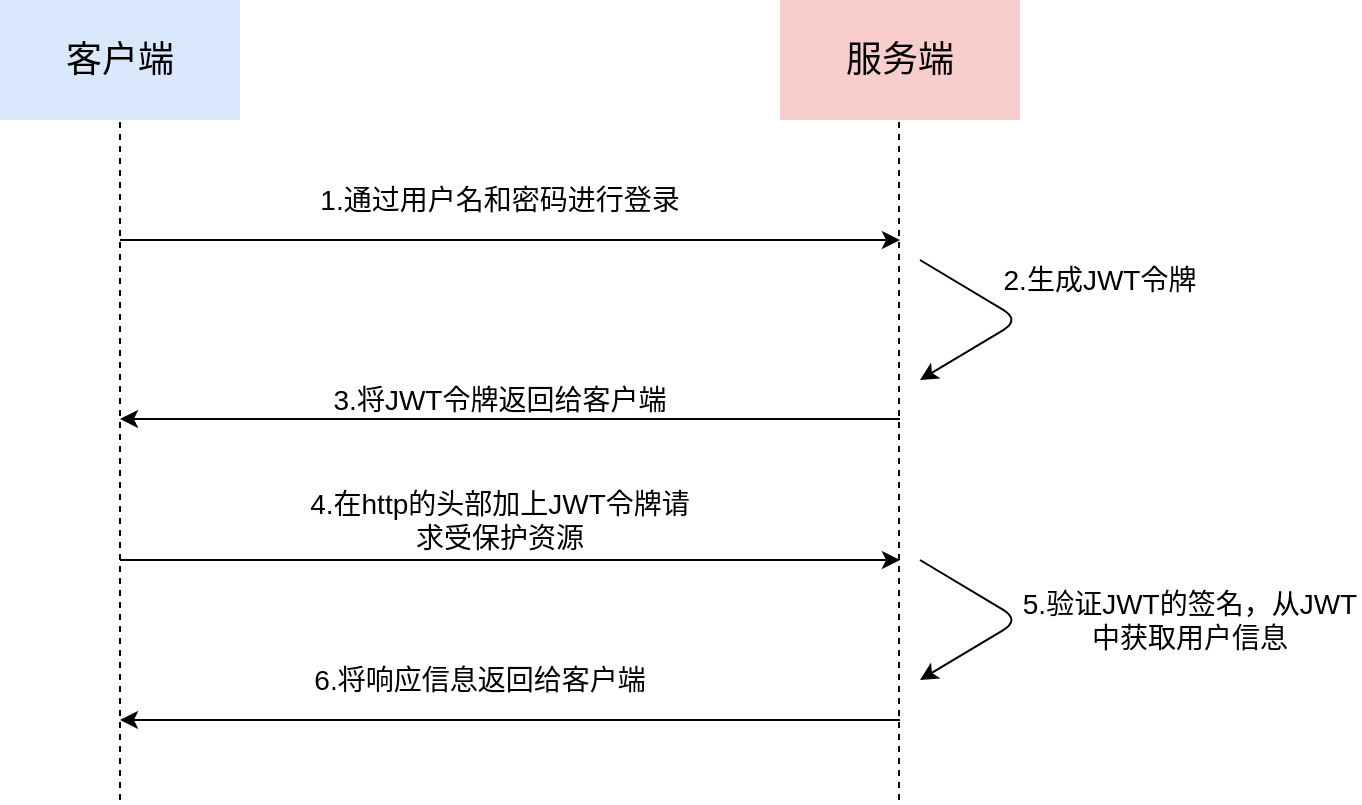 <mxfile version="11.2.5" type="device" pages="1"><diagram id="Nj-plFmMrfaU6fX0Wz6y" name="Page-1"><mxGraphModel dx="868" dy="553" grid="1" gridSize="10" guides="1" tooltips="1" connect="1" arrows="1" fold="1" page="1" pageScale="1" pageWidth="827" pageHeight="1169" math="0" shadow="0"><root><mxCell id="0"/><mxCell id="1" parent="0"/><mxCell id="mdjbbfULIPL1RdC9w4dE-1" value="&lt;font style=&quot;font-size: 18px&quot;&gt;客户端&lt;/font&gt;" style="rounded=0;whiteSpace=wrap;html=1;fillColor=#dae8fc;strokeColor=none;" vertex="1" parent="1"><mxGeometry x="120" y="40" width="120" height="60" as="geometry"/></mxCell><mxCell id="mdjbbfULIPL1RdC9w4dE-2" value="&lt;font style=&quot;font-size: 18px&quot;&gt;服务端&lt;/font&gt;" style="rounded=0;whiteSpace=wrap;html=1;fillColor=#f8cecc;strokeColor=none;" vertex="1" parent="1"><mxGeometry x="510" y="40" width="120" height="60" as="geometry"/></mxCell><mxCell id="mdjbbfULIPL1RdC9w4dE-3" value="" style="endArrow=none;dashed=1;html=1;entryX=0.5;entryY=1;entryDx=0;entryDy=0;" edge="1" parent="1" target="mdjbbfULIPL1RdC9w4dE-1"><mxGeometry width="50" height="50" relative="1" as="geometry"><mxPoint x="180" y="440" as="sourcePoint"/><mxPoint x="210" y="140" as="targetPoint"/></mxGeometry></mxCell><mxCell id="mdjbbfULIPL1RdC9w4dE-4" value="" style="endArrow=none;dashed=1;html=1;entryX=0.5;entryY=1;entryDx=0;entryDy=0;" edge="1" parent="1"><mxGeometry width="50" height="50" relative="1" as="geometry"><mxPoint x="569.5" y="440" as="sourcePoint"/><mxPoint x="569.5" y="100" as="targetPoint"/></mxGeometry></mxCell><mxCell id="mdjbbfULIPL1RdC9w4dE-5" value="" style="endArrow=classic;html=1;" edge="1" parent="1"><mxGeometry width="50" height="50" relative="1" as="geometry"><mxPoint x="180" y="160" as="sourcePoint"/><mxPoint x="570" y="160" as="targetPoint"/></mxGeometry></mxCell><mxCell id="mdjbbfULIPL1RdC9w4dE-6" value="&lt;font style=&quot;font-size: 14px&quot;&gt;1.通过用户名和密码进行登录&lt;/font&gt;" style="text;html=1;strokeColor=none;fillColor=none;align=center;verticalAlign=middle;whiteSpace=wrap;rounded=0;" vertex="1" parent="1"><mxGeometry x="270" y="130" width="200" height="20" as="geometry"/></mxCell><mxCell id="mdjbbfULIPL1RdC9w4dE-8" value="" style="endArrow=classic;html=1;" edge="1" parent="1"><mxGeometry width="50" height="50" relative="1" as="geometry"><mxPoint x="580" y="170" as="sourcePoint"/><mxPoint x="580" y="230" as="targetPoint"/><Array as="points"><mxPoint x="630" y="200"/></Array></mxGeometry></mxCell><mxCell id="mdjbbfULIPL1RdC9w4dE-9" value="&lt;font style=&quot;font-size: 14px&quot;&gt;2.生成JWT令牌&lt;/font&gt;" style="text;html=1;strokeColor=none;fillColor=none;align=center;verticalAlign=middle;whiteSpace=wrap;rounded=0;" vertex="1" parent="1"><mxGeometry x="570" y="170" width="200" height="20" as="geometry"/></mxCell><mxCell id="mdjbbfULIPL1RdC9w4dE-10" value="" style="endArrow=classic;html=1;" edge="1" parent="1"><mxGeometry width="50" height="50" relative="1" as="geometry"><mxPoint x="570" y="249.5" as="sourcePoint"/><mxPoint x="180" y="249.5" as="targetPoint"/></mxGeometry></mxCell><mxCell id="mdjbbfULIPL1RdC9w4dE-11" value="&lt;font style=&quot;font-size: 14px&quot;&gt;3.将JWT令牌返回给客户端&lt;/font&gt;" style="text;html=1;strokeColor=none;fillColor=none;align=center;verticalAlign=middle;whiteSpace=wrap;rounded=0;" vertex="1" parent="1"><mxGeometry x="270" y="229.5" width="200" height="20" as="geometry"/></mxCell><mxCell id="mdjbbfULIPL1RdC9w4dE-12" value="" style="endArrow=classic;html=1;" edge="1" parent="1"><mxGeometry width="50" height="50" relative="1" as="geometry"><mxPoint x="180" y="320" as="sourcePoint"/><mxPoint x="570" y="320" as="targetPoint"/></mxGeometry></mxCell><mxCell id="mdjbbfULIPL1RdC9w4dE-13" value="&lt;font style=&quot;font-size: 14px&quot;&gt;4.在http的头部加上JWT令牌请求受保护资源&lt;/font&gt;" style="text;html=1;strokeColor=none;fillColor=none;align=center;verticalAlign=middle;whiteSpace=wrap;rounded=0;" vertex="1" parent="1"><mxGeometry x="270" y="290" width="200" height="20" as="geometry"/></mxCell><mxCell id="mdjbbfULIPL1RdC9w4dE-14" value="" style="endArrow=classic;html=1;" edge="1" parent="1"><mxGeometry width="50" height="50" relative="1" as="geometry"><mxPoint x="580" y="320" as="sourcePoint"/><mxPoint x="580" y="380" as="targetPoint"/><Array as="points"><mxPoint x="630" y="350"/></Array></mxGeometry></mxCell><mxCell id="mdjbbfULIPL1RdC9w4dE-15" value="&lt;font style=&quot;font-size: 14px&quot;&gt;5.验证JWT的签名，从JWT中获取用户信息&lt;/font&gt;" style="text;html=1;strokeColor=none;fillColor=none;align=center;verticalAlign=middle;whiteSpace=wrap;rounded=0;" vertex="1" parent="1"><mxGeometry x="630" y="340" width="170" height="20" as="geometry"/></mxCell><mxCell id="mdjbbfULIPL1RdC9w4dE-18" value="" style="endArrow=classic;html=1;" edge="1" parent="1"><mxGeometry width="50" height="50" relative="1" as="geometry"><mxPoint x="570" y="400" as="sourcePoint"/><mxPoint x="180" y="400" as="targetPoint"/></mxGeometry></mxCell><mxCell id="mdjbbfULIPL1RdC9w4dE-19" value="&lt;font style=&quot;font-size: 14px&quot;&gt;6.将响应信息返回给客户端&lt;/font&gt;" style="text;html=1;strokeColor=none;fillColor=none;align=center;verticalAlign=middle;whiteSpace=wrap;rounded=0;" vertex="1" parent="1"><mxGeometry x="260" y="370" width="200" height="20" as="geometry"/></mxCell></root></mxGraphModel></diagram></mxfile>